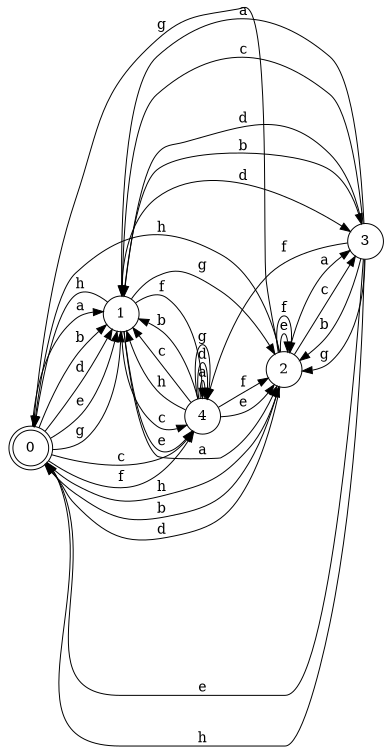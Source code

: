 digraph n4_2 {
__start0 [label="" shape="none"];

rankdir=LR;
size="8,5";

s0 [style="rounded,filled", color="black", fillcolor="white" shape="doublecircle", label="0"];
s1 [style="filled", color="black", fillcolor="white" shape="circle", label="1"];
s2 [style="filled", color="black", fillcolor="white" shape="circle", label="2"];
s3 [style="filled", color="black", fillcolor="white" shape="circle", label="3"];
s4 [style="filled", color="black", fillcolor="white" shape="circle", label="4"];
s0 -> s1 [label="a"];
s0 -> s1 [label="b"];
s0 -> s4 [label="c"];
s0 -> s1 [label="d"];
s0 -> s1 [label="e"];
s0 -> s4 [label="f"];
s0 -> s1 [label="g"];
s0 -> s2 [label="h"];
s1 -> s2 [label="a"];
s1 -> s3 [label="b"];
s1 -> s4 [label="c"];
s1 -> s3 [label="d"];
s1 -> s4 [label="e"];
s1 -> s4 [label="f"];
s1 -> s2 [label="g"];
s1 -> s0 [label="h"];
s2 -> s3 [label="a"];
s2 -> s0 [label="b"];
s2 -> s3 [label="c"];
s2 -> s0 [label="d"];
s2 -> s2 [label="e"];
s2 -> s2 [label="f"];
s2 -> s0 [label="g"];
s2 -> s0 [label="h"];
s3 -> s1 [label="a"];
s3 -> s2 [label="b"];
s3 -> s1 [label="c"];
s3 -> s1 [label="d"];
s3 -> s0 [label="e"];
s3 -> s4 [label="f"];
s3 -> s2 [label="g"];
s3 -> s0 [label="h"];
s4 -> s4 [label="a"];
s4 -> s1 [label="b"];
s4 -> s1 [label="c"];
s4 -> s4 [label="d"];
s4 -> s2 [label="e"];
s4 -> s2 [label="f"];
s4 -> s4 [label="g"];
s4 -> s1 [label="h"];

}